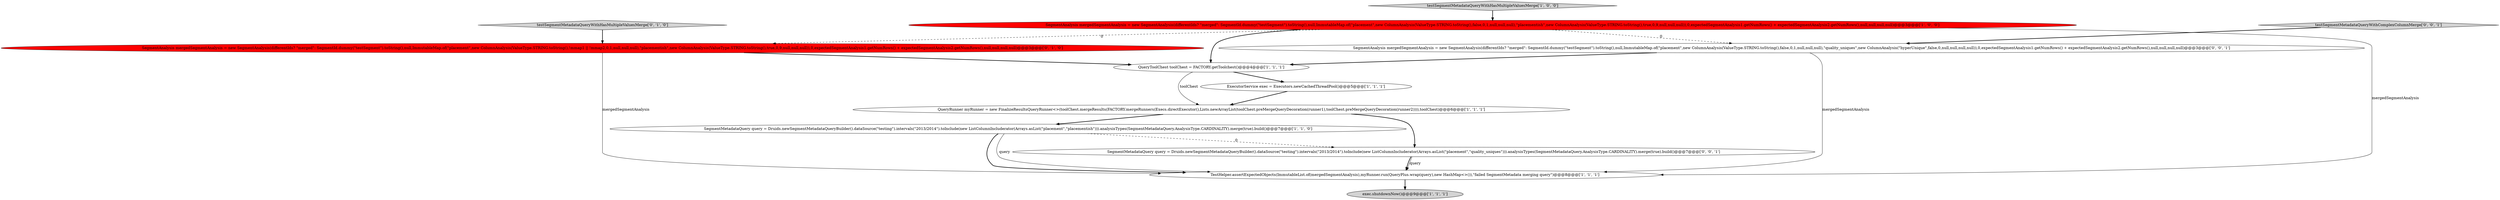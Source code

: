 digraph {
4 [style = filled, label = "TestHelper.assertExpectedObjects(ImmutableList.of(mergedSegmentAnalysis),myRunner.run(QueryPlus.wrap(query),new HashMap<>()),\"failed SegmentMetadata merging query\")@@@8@@@['1', '1', '1']", fillcolor = white, shape = ellipse image = "AAA0AAABBB1BBB"];
2 [style = filled, label = "QueryRunner myRunner = new FinalizeResultsQueryRunner<>(toolChest.mergeResults(FACTORY.mergeRunners(Execs.directExecutor(),Lists.newArrayList(toolChest.preMergeQueryDecoration(runner1),toolChest.preMergeQueryDecoration(runner2)))),toolChest)@@@6@@@['1', '1', '1']", fillcolor = white, shape = ellipse image = "AAA0AAABBB1BBB"];
6 [style = filled, label = "ExecutorService exec = Executors.newCachedThreadPool()@@@5@@@['1', '1', '1']", fillcolor = white, shape = ellipse image = "AAA0AAABBB1BBB"];
12 [style = filled, label = "SegmentMetadataQuery query = Druids.newSegmentMetadataQueryBuilder().dataSource(\"testing\").intervals(\"2013/2014\").toInclude(new ListColumnIncluderator(Arrays.asList(\"placement\",\"quality_uniques\"))).analysisTypes(SegmentMetadataQuery.AnalysisType.CARDINALITY).merge(true).build()@@@7@@@['0', '0', '1']", fillcolor = white, shape = ellipse image = "AAA0AAABBB3BBB"];
8 [style = filled, label = "SegmentAnalysis mergedSegmentAnalysis = new SegmentAnalysis(differentIds? \"merged\": SegmentId.dummy(\"testSegment\").toString(),null,ImmutableMap.of(\"placement\",new ColumnAnalysis(ValueType.STRING.toString(),!mmap1 || !mmap2,0,1,null,null,null),\"placementish\",new ColumnAnalysis(ValueType.STRING.toString(),true,0,9,null,null,null)),0,expectedSegmentAnalysis1.getNumRows() + expectedSegmentAnalysis2.getNumRows(),null,null,null,null)@@@3@@@['0', '1', '0']", fillcolor = red, shape = ellipse image = "AAA1AAABBB2BBB"];
9 [style = filled, label = "testSegmentMetadataQueryWithHasMultipleValuesMerge['0', '1', '0']", fillcolor = lightgray, shape = diamond image = "AAA0AAABBB2BBB"];
10 [style = filled, label = "SegmentAnalysis mergedSegmentAnalysis = new SegmentAnalysis(differentIds? \"merged\": SegmentId.dummy(\"testSegment\").toString(),null,ImmutableMap.of(\"placement\",new ColumnAnalysis(ValueType.STRING.toString(),false,0,1,null,null,null),\"quality_uniques\",new ColumnAnalysis(\"hyperUnique\",false,0,null,null,null,null)),0,expectedSegmentAnalysis1.getNumRows() + expectedSegmentAnalysis2.getNumRows(),null,null,null,null)@@@3@@@['0', '0', '1']", fillcolor = white, shape = ellipse image = "AAA0AAABBB3BBB"];
11 [style = filled, label = "testSegmentMetadataQueryWithComplexColumnMerge['0', '0', '1']", fillcolor = lightgray, shape = diamond image = "AAA0AAABBB3BBB"];
0 [style = filled, label = "testSegmentMetadataQueryWithHasMultipleValuesMerge['1', '0', '0']", fillcolor = lightgray, shape = diamond image = "AAA0AAABBB1BBB"];
1 [style = filled, label = "exec.shutdownNow()@@@9@@@['1', '1', '1']", fillcolor = lightgray, shape = ellipse image = "AAA0AAABBB1BBB"];
3 [style = filled, label = "SegmentMetadataQuery query = Druids.newSegmentMetadataQueryBuilder().dataSource(\"testing\").intervals(\"2013/2014\").toInclude(new ListColumnIncluderator(Arrays.asList(\"placement\",\"placementish\"))).analysisTypes(SegmentMetadataQuery.AnalysisType.CARDINALITY).merge(true).build()@@@7@@@['1', '1', '0']", fillcolor = white, shape = ellipse image = "AAA0AAABBB1BBB"];
7 [style = filled, label = "SegmentAnalysis mergedSegmentAnalysis = new SegmentAnalysis(differentIds? \"merged\": SegmentId.dummy(\"testSegment\").toString(),null,ImmutableMap.of(\"placement\",new ColumnAnalysis(ValueType.STRING.toString(),false,0,1,null,null,null),\"placementish\",new ColumnAnalysis(ValueType.STRING.toString(),true,0,9,null,null,null)),0,expectedSegmentAnalysis1.getNumRows() + expectedSegmentAnalysis2.getNumRows(),null,null,null,null)@@@3@@@['1', '0', '0']", fillcolor = red, shape = ellipse image = "AAA1AAABBB1BBB"];
5 [style = filled, label = "QueryToolChest toolChest = FACTORY.getToolchest()@@@4@@@['1', '1', '1']", fillcolor = white, shape = ellipse image = "AAA0AAABBB1BBB"];
10->4 [style = solid, label="mergedSegmentAnalysis"];
12->4 [style = solid, label="query"];
7->4 [style = solid, label="mergedSegmentAnalysis"];
2->3 [style = bold, label=""];
7->8 [style = dashed, label="0"];
5->2 [style = solid, label="toolChest"];
9->8 [style = bold, label=""];
3->4 [style = bold, label=""];
8->4 [style = solid, label="mergedSegmentAnalysis"];
3->4 [style = solid, label="query"];
2->12 [style = bold, label=""];
0->7 [style = bold, label=""];
6->2 [style = bold, label=""];
7->5 [style = bold, label=""];
10->5 [style = bold, label=""];
5->6 [style = bold, label=""];
8->5 [style = bold, label=""];
12->4 [style = bold, label=""];
3->12 [style = dashed, label="0"];
11->10 [style = bold, label=""];
7->10 [style = dashed, label="0"];
4->1 [style = bold, label=""];
}

